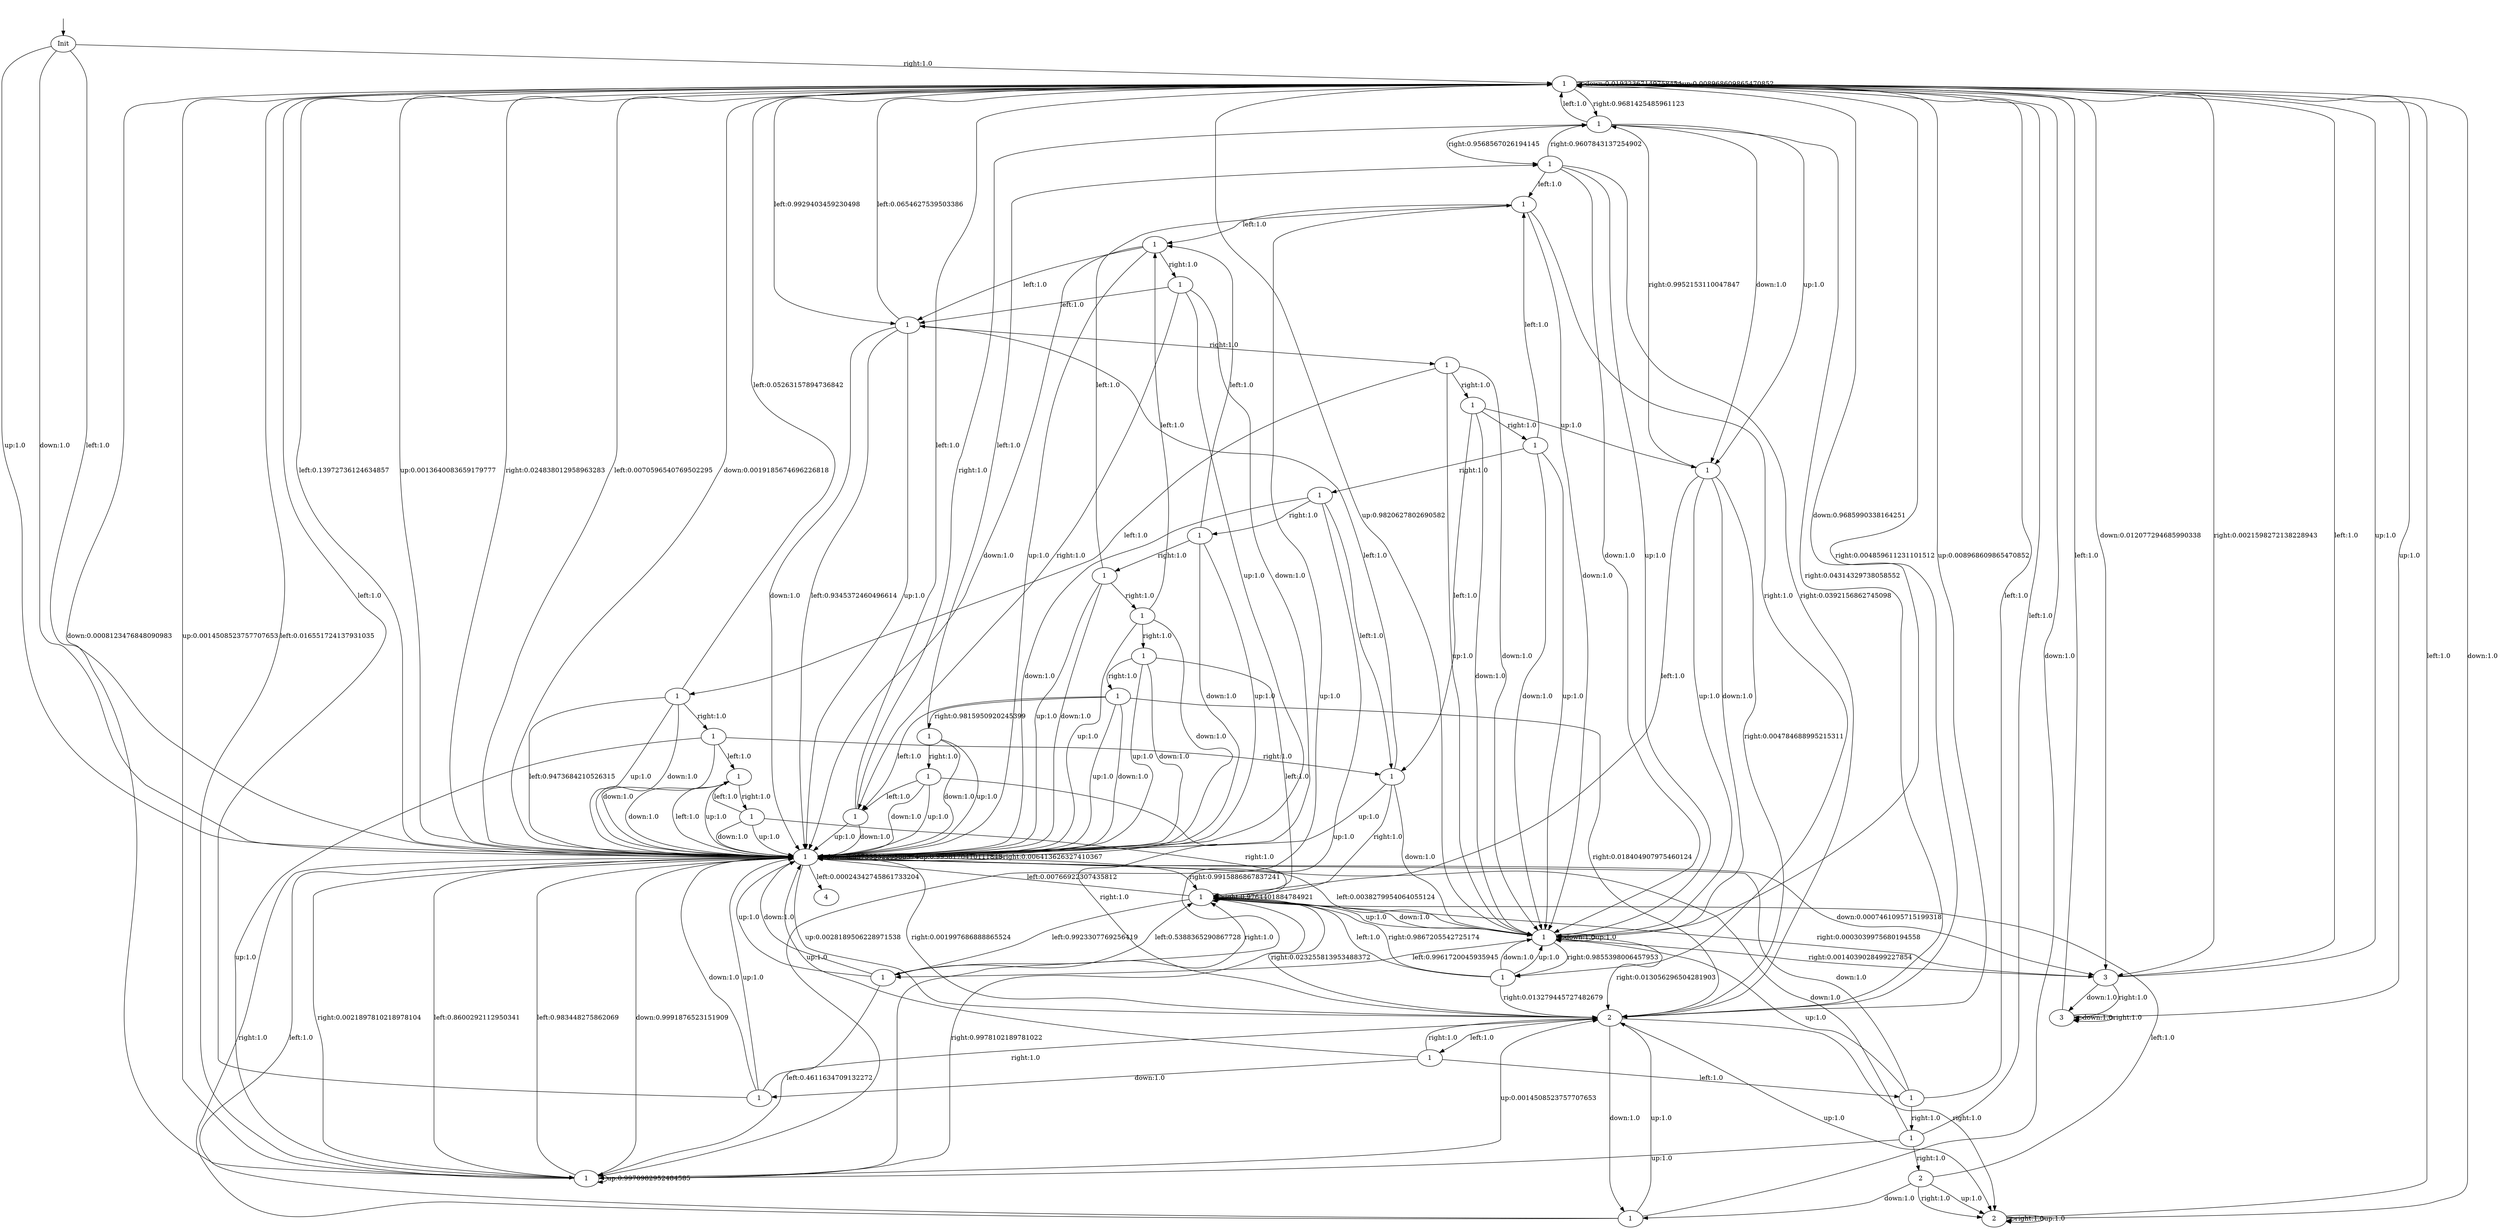 digraph "learned_models/simple_showcase" {
q0 [label=Init];
q1 [label=1];
q2 [label=1];
q3 [label=1];
q4 [label=1];
q5 [label=1];
q6 [label=1];
q7 [label=1];
q8 [label=1];
q9 [label=1];
q10 [label=1];
q11 [label=1];
q12 [label=1];
q13 [label=1];
q14 [label=1];
q15 [label=1];
q16 [label=1];
q17 [label=1];
q18 [label=1];
q19 [label=1];
q20 [label=1];
q21 [label=1];
q22 [label=1];
q23 [label=1];
q24 [label=1];
q25 [label=1];
q26 [label=1];
q27 [label=1];
q28 [label=1];
q29 [label=1];
q30 [label=1];
q31 [label=1];
q32 [label=2];
q33 [label=2];
q34 [label=1];
q35 [label=1];
q36 [label=1];
q37 [label=1];
q38 [label=1];
q39 [label=2];
q40 [label=3];
q41 [label=3];
q42 [label=4];
q0 -> q2  [label="down:1.0"];
q0 -> q2  [label="left:1.0"];
q0 -> q2  [label="up:1.0"];
q0 -> q1  [label="right:1.0"];
q1 -> q1  [label="down:0.01932367149758454"];
q1 -> q7  [label="down:0.9685990338164251"];
q1 -> q40  [label="down:0.012077294685990338"];
q1 -> q1  [label="up:0.008968609865470852"];
q1 -> q7  [label="up:0.9820627802690582"];
q1 -> q32  [label="up:0.008968609865470852"];
q1 -> q40  [label="right:0.0021598272138228943"];
q1 -> q2  [label="right:0.024838012958963283"];
q1 -> q5  [label="right:0.9681425485961123"];
q1 -> q32  [label="right:0.004859611231101512"];
q1 -> q6  [label="left:0.9929403459230498"];
q1 -> q2  [label="left:0.0070596540769502295"];
q2 -> q1  [label="down:0.0019185674696226818"];
q2 -> q2  [label="down:0.9973353229588574"];
q2 -> q40  [label="down:0.0007461095715199318"];
q2 -> q1  [label="left:0.13972736124634857"];
q2 -> q4  [label="left:0.8600292112950341"];
q2 -> q42  [label="left:0.00024342745861733204"];
q2 -> q1  [label="up:0.0013640083659179777"];
q2 -> q2  [label="up:0.9958170410111848"];
q2 -> q32  [label="up:0.0028189506228971538"];
q2 -> q2  [label="right:0.006413626327410367"];
q2 -> q3  [label="right:0.9915886867837241"];
q2 -> q32  [label="right:0.001997686888865524"];
q3 -> q7  [label="down:1.0"];
q3 -> q7  [label="up:1.0"];
q3 -> q12  [label="left:0.9923307769256419"];
q3 -> q2  [label="left:0.00766922307435812"];
q3 -> q3  [label="right:0.9764401884784921"];
q3 -> q32  [label="right:0.023255813953488372"];
q3 -> q40  [label="right:0.0003039975680194558"];
q4 -> q1  [label="down:0.0008123476848090983"];
q4 -> q2  [label="down:0.9991876523151909"];
q4 -> q1  [label="left:0.016551724137931035"];
q4 -> q2  [label="left:0.983448275862069"];
q4 -> q1  [label="up:0.0014508523757707653"];
q4 -> q4  [label="up:0.9970982952484585"];
q4 -> q32  [label="up:0.0014508523757707653"];
q4 -> q2  [label="right:0.0021897810218978104"];
q4 -> q3  [label="right:0.9978102189781022"];
q5 -> q11  [label="down:1.0"];
q5 -> q11  [label="up:1.0"];
q5 -> q1  [label="left:1.0"];
q5 -> q10  [label="right:0.9568567026194145"];
q5 -> q32  [label="right:0.04314329738058552"];
q6 -> q2  [label="down:1.0"];
q6 -> q2  [label="left:0.9345372460496614"];
q6 -> q1  [label="left:0.0654627539503386"];
q6 -> q2  [label="up:1.0"];
q6 -> q9  [label="right:1.0"];
q7 -> q7  [label="down:1.0"];
q7 -> q7  [label="up:1.0"];
q7 -> q12  [label="left:0.9961720045935945"];
q7 -> q2  [label="left:0.0038279954064055124"];
q7 -> q8  [label="right:0.9855398006457953"];
q7 -> q32  [label="right:0.013056296504281903"];
q7 -> q40  [label="right:0.0014039028499227854"];
q8 -> q7  [label="down:1.0"];
q8 -> q7  [label="up:1.0"];
q8 -> q3  [label="left:1.0"];
q8 -> q3  [label="right:0.9867205542725174"];
q8 -> q32  [label="right:0.013279445727482679"];
q9 -> q7  [label="down:1.0"];
q9 -> q7  [label="up:1.0"];
q9 -> q15  [label="left:1.0"];
q9 -> q14  [label="right:1.0"];
q10 -> q7  [label="down:1.0"];
q10 -> q7  [label="up:1.0"];
q10 -> q13  [label="left:1.0"];
q10 -> q5  [label="right:0.9607843137254902"];
q10 -> q32  [label="right:0.0392156862745098"];
q11 -> q7  [label="down:1.0"];
q11 -> q7  [label="up:1.0"];
q11 -> q3  [label="left:1.0"];
q11 -> q5  [label="right:0.9952153110047847"];
q11 -> q32  [label="right:0.004784688995215311"];
q12 -> q2  [label="down:1.0"];
q12 -> q2  [label="up:1.0"];
q12 -> q3  [label="left:0.5388365290867728"];
q12 -> q4  [label="left:0.4611634709132272"];
q12 -> q3  [label="right:1.0"];
q13 -> q7  [label="down:1.0"];
q13 -> q19  [label="left:1.0"];
q13 -> q8  [label="right:1.0"];
q13 -> q4  [label="up:1.0"];
q14 -> q7  [label="down:1.0"];
q14 -> q18  [label="left:1.0"];
q14 -> q17  [label="right:1.0"];
q14 -> q11  [label="up:1.0"];
q15 -> q2  [label="down:1.0"];
q15 -> q2  [label="left:0.9473684210526315"];
q15 -> q1  [label="left:0.05263157894736842"];
q15 -> q2  [label="up:1.0"];
q15 -> q16  [label="right:1.0"];
q16 -> q2  [label="down:1.0"];
q16 -> q22  [label="left:1.0"];
q16 -> q18  [label="right:1.0"];
q16 -> q4  [label="up:1.0"];
q17 -> q7  [label="down:1.0"];
q17 -> q7  [label="up:1.0"];
q17 -> q13  [label="left:1.0"];
q17 -> q21  [label="right:1.0"];
q18 -> q7  [label="down:1.0"];
q18 -> q6  [label="left:1.0"];
q18 -> q3  [label="right:1.0"];
q18 -> q2  [label="up:1.0"];
q19 -> q2  [label="down:1.0"];
q19 -> q2  [label="up:1.0"];
q19 -> q6  [label="left:1.0"];
q19 -> q20  [label="right:1.0"];
q20 -> q2  [label="down:1.0"];
q20 -> q2  [label="up:1.0"];
q20 -> q6  [label="left:1.0"];
q20 -> q25  [label="right:1.0"];
q21 -> q2  [label="down:1.0"];
q21 -> q18  [label="left:1.0"];
q21 -> q24  [label="right:1.0"];
q21 -> q4  [label="up:1.0"];
q22 -> q2  [label="down:1.0"];
q22 -> q2  [label="left:1.0"];
q22 -> q2  [label="up:1.0"];
q22 -> q23  [label="right:1.0"];
q23 -> q2  [label="down:1.0"];
q23 -> q2  [label="up:1.0"];
q23 -> q22  [label="left:1.0"];
q23 -> q3  [label="right:1.0"];
q24 -> q2  [label="down:1.0"];
q24 -> q2  [label="up:1.0"];
q24 -> q19  [label="left:1.0"];
q24 -> q26  [label="right:1.0"];
q25 -> q2  [label="down:1.0"];
q25 -> q2  [label="up:1.0"];
q25 -> q1  [label="left:1.0"];
q25 -> q5  [label="right:1.0"];
q26 -> q2  [label="down:1.0"];
q26 -> q2  [label="up:1.0"];
q26 -> q13  [label="left:1.0"];
q26 -> q27  [label="right:1.0"];
q27 -> q2  [label="down:1.0"];
q27 -> q2  [label="up:1.0"];
q27 -> q19  [label="left:1.0"];
q27 -> q28  [label="right:1.0"];
q28 -> q2  [label="down:1.0"];
q28 -> q2  [label="up:1.0"];
q28 -> q3  [label="left:1.0"];
q28 -> q29  [label="right:1.0"];
q29 -> q2  [label="down:1.0"];
q29 -> q2  [label="up:1.0"];
q29 -> q25  [label="left:1.0"];
q29 -> q30  [label="right:0.9815950920245399"];
q29 -> q32  [label="right:0.018404907975460124"];
q30 -> q2  [label="down:1.0"];
q30 -> q2  [label="up:1.0"];
q30 -> q10  [label="left:1.0"];
q30 -> q31  [label="right:1.0"];
q31 -> q2  [label="down:1.0"];
q31 -> q2  [label="up:1.0"];
q31 -> q25  [label="left:1.0"];
q31 -> q32  [label="right:1.0"];
q32 -> q35  [label="down:1.0"];
q32 -> q34  [label="left:1.0"];
q32 -> q33  [label="right:1.0"];
q32 -> q33  [label="up:1.0"];
q33 -> q1  [label="down:1.0"];
q33 -> q1  [label="left:1.0"];
q33 -> q33  [label="right:1.0"];
q33 -> q33  [label="up:1.0"];
q34 -> q37  [label="down:1.0"];
q34 -> q36  [label="left:1.0"];
q34 -> q32  [label="right:1.0"];
q34 -> q2  [label="up:1.0"];
q35 -> q1  [label="down:1.0"];
q35 -> q2  [label="left:1.0"];
q35 -> q2  [label="right:1.0"];
q35 -> q32  [label="up:1.0"];
q36 -> q2  [label="down:1.0"];
q36 -> q1  [label="left:1.0"];
q36 -> q38  [label="right:1.0"];
q36 -> q7  [label="up:1.0"];
q37 -> q2  [label="down:1.0"];
q37 -> q2  [label="up:1.0"];
q37 -> q1  [label="left:1.0"];
q37 -> q32  [label="right:1.0"];
q38 -> q2  [label="down:1.0"];
q38 -> q1  [label="left:1.0"];
q38 -> q39  [label="right:1.0"];
q38 -> q4  [label="up:1.0"];
q39 -> q35  [label="down:1.0"];
q39 -> q3  [label="left:1.0"];
q39 -> q33  [label="right:1.0"];
q39 -> q33  [label="up:1.0"];
q40 -> q41  [label="down:1.0"];
q40 -> q41  [label="right:1.0"];
q40 -> q1  [label="left:1.0"];
q40 -> q1  [label="up:1.0"];
q41 -> q41  [label="down:1.0"];
q41 -> q41  [label="right:1.0"];
q41 -> q1  [label="left:1.0"];
q41 -> q1  [label="up:1.0"];
__start0 [label="", shape=none];
__start0 -> q0  [label=""];
}
